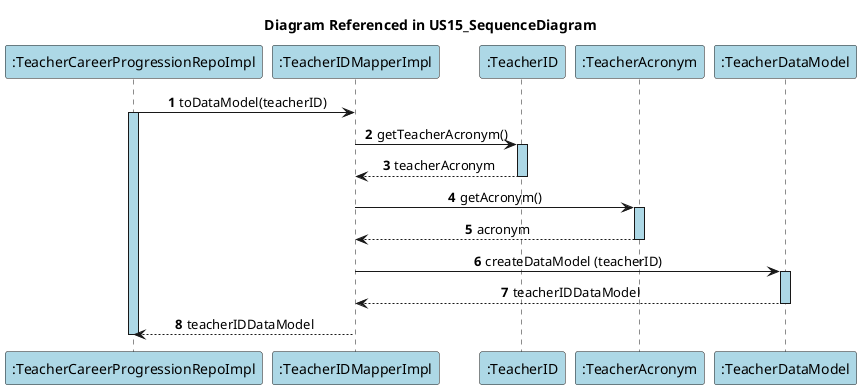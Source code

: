 @startuml
autonumber
skinparam sequenceMessageAlign center
skinparam sequenceLifeLineBackgroundColor lightblue
title Diagram Referenced in US15_SequenceDiagram

participant ":TeacherCareerProgressionRepoImpl" as TCPRepo #lightblue
participant ":TeacherIDMapperImpl" as TMapper #lightblue
participant ":TeacherID" as TID #lightblue
participant ":TeacherAcronym" as TAVO #lightblue
participant ":TeacherDataModel" as TDM #lightblue

TCPRepo -> TMapper : toDataModel(teacherID)
activate TCPRepo
TMapper -> TID : getTeacherAcronym()
activate TID
TID --> TMapper : teacherAcronym
deactivate TID
TMapper -> TAVO : getAcronym()
activate TAVO
TAVO --> TMapper :acronym
deactivate TAVO
TMapper ->TDM : createDataModel (teacherID)
activate TDM


TDM --> TMapper : teacherIDDataModel
deactivate TDM
TMapper --> TCPRepo :teacherIDDataModel
deactivate TCPRepo
@enduml
